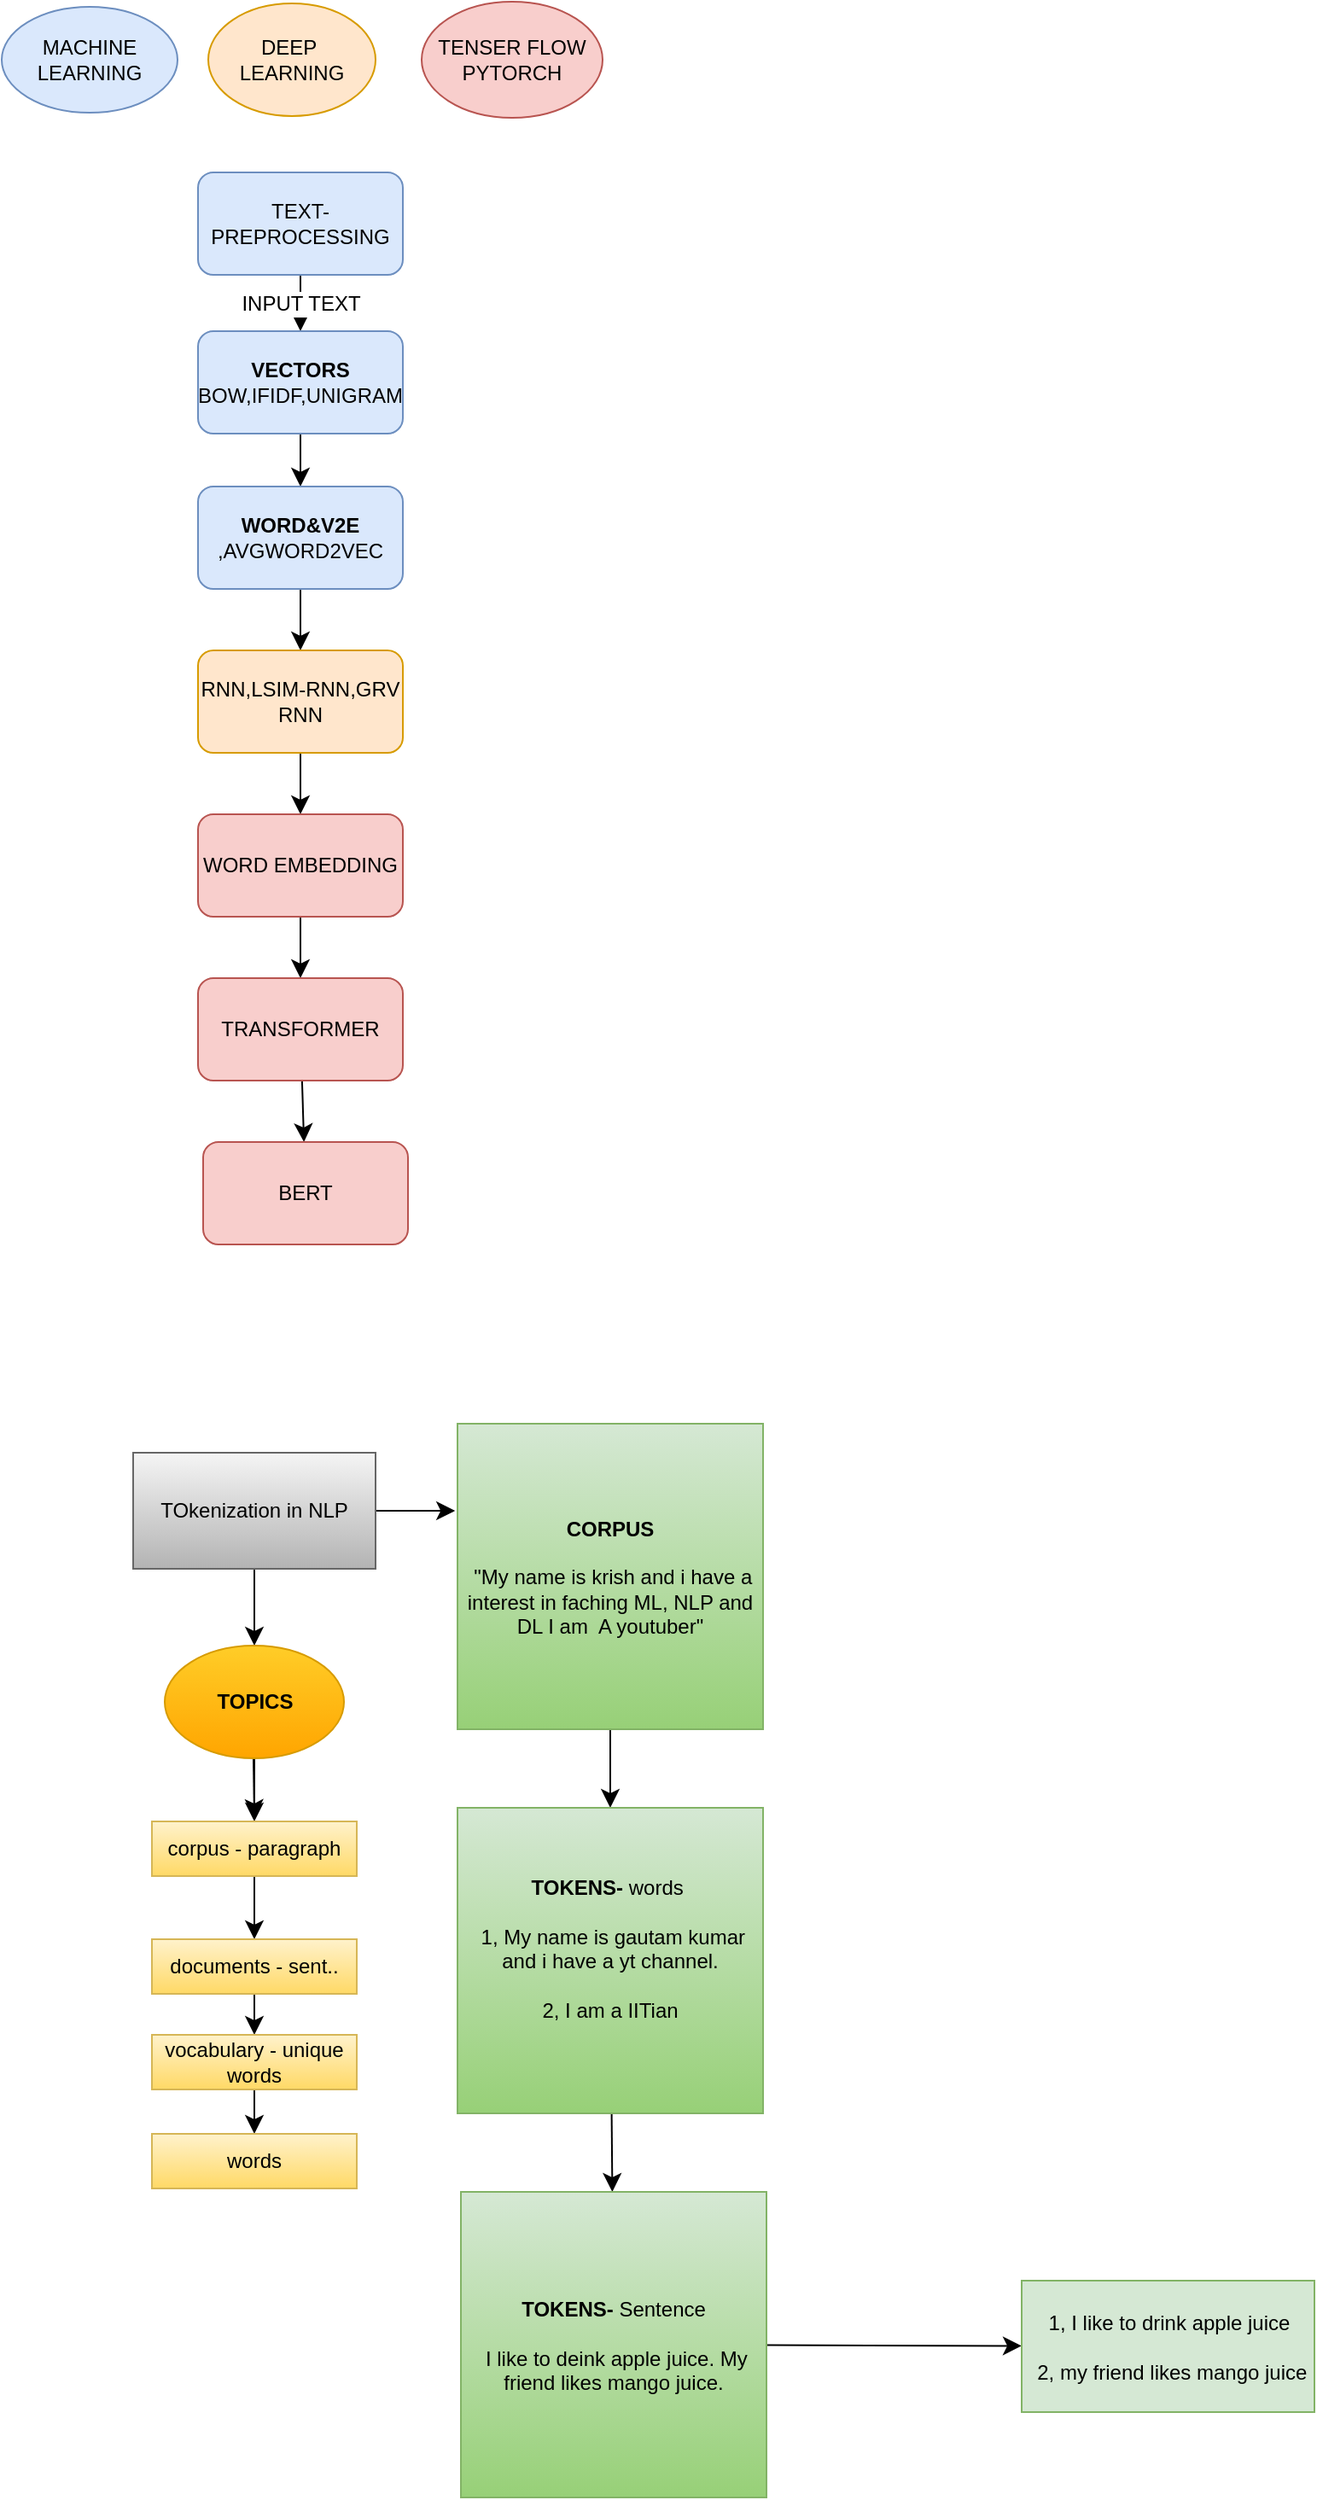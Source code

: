 <mxfile version="26.0.6">
  <diagram name="Page-1" id="VSHnLUEzTOFXlSA0APoK">
    <mxGraphModel dx="801" dy="1286" grid="0" gridSize="10" guides="1" tooltips="1" connect="1" arrows="1" fold="1" page="0" pageScale="1" pageWidth="850" pageHeight="1100" math="0" shadow="0">
      <root>
        <mxCell id="0" />
        <mxCell id="1" parent="0" />
        <mxCell id="pYpgDQX069rLwjjJaZUn-4" value="INPUT TEXT" style="edgeStyle=none;curved=1;rounded=0;orthogonalLoop=1;jettySize=auto;html=1;exitX=0.5;exitY=1;exitDx=0;exitDy=0;entryX=0.5;entryY=0;entryDx=0;entryDy=0;fontSize=12;startSize=8;endSize=8;" edge="1" parent="1" source="pYpgDQX069rLwjjJaZUn-2" target="pYpgDQX069rLwjjJaZUn-3">
          <mxGeometry relative="1" as="geometry" />
        </mxCell>
        <mxCell id="pYpgDQX069rLwjjJaZUn-2" value="TEXT-PREPROCESSING" style="rounded=1;whiteSpace=wrap;html=1;fillColor=#dae8fc;strokeColor=#6c8ebf;" vertex="1" parent="1">
          <mxGeometry x="58" y="-71" width="120" height="60" as="geometry" />
        </mxCell>
        <mxCell id="pYpgDQX069rLwjjJaZUn-6" value="" style="edgeStyle=none;curved=1;rounded=0;orthogonalLoop=1;jettySize=auto;html=1;fontSize=12;startSize=8;endSize=8;" edge="1" parent="1" source="pYpgDQX069rLwjjJaZUn-3" target="pYpgDQX069rLwjjJaZUn-5">
          <mxGeometry relative="1" as="geometry" />
        </mxCell>
        <mxCell id="pYpgDQX069rLwjjJaZUn-3" value="&lt;b&gt;VECTORS&lt;/b&gt;&lt;br&gt;BOW,IFIDF,UNIGRAM" style="rounded=1;whiteSpace=wrap;html=1;fillColor=#dae8fc;strokeColor=#6c8ebf;" vertex="1" parent="1">
          <mxGeometry x="58" y="22" width="120" height="60" as="geometry" />
        </mxCell>
        <mxCell id="pYpgDQX069rLwjjJaZUn-9" value="" style="edgeStyle=none;curved=1;rounded=0;orthogonalLoop=1;jettySize=auto;html=1;fontSize=12;startSize=8;endSize=8;" edge="1" parent="1" source="pYpgDQX069rLwjjJaZUn-5" target="pYpgDQX069rLwjjJaZUn-8">
          <mxGeometry relative="1" as="geometry" />
        </mxCell>
        <mxCell id="pYpgDQX069rLwjjJaZUn-5" value="&lt;b&gt;WORD&amp;amp;V2E&lt;/b&gt;&lt;br&gt;,AVGWORD2VEC" style="whiteSpace=wrap;html=1;fillColor=#dae8fc;strokeColor=#6c8ebf;rounded=1;" vertex="1" parent="1">
          <mxGeometry x="58" y="113" width="120" height="60" as="geometry" />
        </mxCell>
        <mxCell id="pYpgDQX069rLwjjJaZUn-11" value="" style="edgeStyle=none;curved=1;rounded=0;orthogonalLoop=1;jettySize=auto;html=1;fontSize=12;startSize=8;endSize=8;" edge="1" parent="1" source="pYpgDQX069rLwjjJaZUn-8" target="pYpgDQX069rLwjjJaZUn-10">
          <mxGeometry relative="1" as="geometry" />
        </mxCell>
        <mxCell id="pYpgDQX069rLwjjJaZUn-8" value="RNN,LSIM-RNN,GRV RNN" style="whiteSpace=wrap;html=1;fillColor=#ffe6cc;strokeColor=#d79b00;rounded=1;" vertex="1" parent="1">
          <mxGeometry x="58" y="209" width="120" height="60" as="geometry" />
        </mxCell>
        <mxCell id="pYpgDQX069rLwjjJaZUn-13" value="" style="edgeStyle=none;curved=1;rounded=0;orthogonalLoop=1;jettySize=auto;html=1;fontSize=12;startSize=8;endSize=8;" edge="1" parent="1" source="pYpgDQX069rLwjjJaZUn-10" target="pYpgDQX069rLwjjJaZUn-12">
          <mxGeometry relative="1" as="geometry" />
        </mxCell>
        <mxCell id="pYpgDQX069rLwjjJaZUn-10" value="WORD EMBEDDING" style="whiteSpace=wrap;html=1;fillColor=#f8cecc;strokeColor=#b85450;rounded=1;" vertex="1" parent="1">
          <mxGeometry x="58" y="305" width="120" height="60" as="geometry" />
        </mxCell>
        <mxCell id="pYpgDQX069rLwjjJaZUn-15" value="" style="edgeStyle=none;curved=1;rounded=0;orthogonalLoop=1;jettySize=auto;html=1;fontSize=12;startSize=8;endSize=8;" edge="1" parent="1" source="pYpgDQX069rLwjjJaZUn-12" target="pYpgDQX069rLwjjJaZUn-14">
          <mxGeometry relative="1" as="geometry" />
        </mxCell>
        <mxCell id="pYpgDQX069rLwjjJaZUn-12" value="TRANSFORMER" style="whiteSpace=wrap;html=1;fillColor=#f8cecc;strokeColor=#b85450;rounded=1;" vertex="1" parent="1">
          <mxGeometry x="58" y="401" width="120" height="60" as="geometry" />
        </mxCell>
        <mxCell id="pYpgDQX069rLwjjJaZUn-14" value="BERT" style="whiteSpace=wrap;html=1;fillColor=#f8cecc;strokeColor=#b85450;rounded=1;" vertex="1" parent="1">
          <mxGeometry x="61" y="497" width="120" height="60" as="geometry" />
        </mxCell>
        <mxCell id="pYpgDQX069rLwjjJaZUn-16" value="MACHINE LEARNING" style="ellipse;whiteSpace=wrap;html=1;fillColor=#dae8fc;strokeColor=#6c8ebf;" vertex="1" parent="1">
          <mxGeometry x="-57" y="-168" width="103" height="62" as="geometry" />
        </mxCell>
        <mxCell id="pYpgDQX069rLwjjJaZUn-17" value="DEEP&amp;nbsp;&lt;br&gt;LEARNING" style="ellipse;whiteSpace=wrap;html=1;fillColor=#ffe6cc;strokeColor=#d79b00;" vertex="1" parent="1">
          <mxGeometry x="64" y="-170" width="98" height="66" as="geometry" />
        </mxCell>
        <mxCell id="pYpgDQX069rLwjjJaZUn-18" value="TENSER FLOW&lt;br&gt;PYTORCH" style="ellipse;whiteSpace=wrap;html=1;fillColor=#f8cecc;strokeColor=#b85450;" vertex="1" parent="1">
          <mxGeometry x="189" y="-171" width="106" height="68" as="geometry" />
        </mxCell>
        <mxCell id="pYpgDQX069rLwjjJaZUn-21" value="" style="edgeStyle=none;curved=1;rounded=0;orthogonalLoop=1;jettySize=auto;html=1;fontSize=12;startSize=8;endSize=8;" edge="1" parent="1" source="pYpgDQX069rLwjjJaZUn-19" target="pYpgDQX069rLwjjJaZUn-20">
          <mxGeometry relative="1" as="geometry" />
        </mxCell>
        <mxCell id="pYpgDQX069rLwjjJaZUn-28" style="edgeStyle=none;curved=1;rounded=0;orthogonalLoop=1;jettySize=auto;html=1;exitX=1;exitY=0.5;exitDx=0;exitDy=0;fontSize=12;startSize=8;endSize=8;" edge="1" parent="1" source="pYpgDQX069rLwjjJaZUn-19">
          <mxGeometry relative="1" as="geometry">
            <mxPoint x="208.6" y="713" as="targetPoint" />
          </mxGeometry>
        </mxCell>
        <mxCell id="pYpgDQX069rLwjjJaZUn-19" value="TOkenization in NLP" style="rounded=0;whiteSpace=wrap;html=1;fillColor=#f5f5f5;strokeColor=#666666;gradientColor=#b3b3b3;" vertex="1" parent="1">
          <mxGeometry x="20" y="679" width="142" height="68" as="geometry" />
        </mxCell>
        <mxCell id="pYpgDQX069rLwjjJaZUn-23" style="edgeStyle=none;curved=1;rounded=0;orthogonalLoop=1;jettySize=auto;html=1;exitX=0.5;exitY=1;exitDx=0;exitDy=0;fontSize=12;startSize=8;endSize=8;" edge="1" parent="1">
          <mxGeometry relative="1" as="geometry">
            <mxPoint x="91" y="893" as="targetPoint" />
            <mxPoint x="90.5" y="858" as="sourcePoint" />
          </mxGeometry>
        </mxCell>
        <mxCell id="pYpgDQX069rLwjjJaZUn-27" value="" style="edgeStyle=none;curved=1;rounded=0;orthogonalLoop=1;jettySize=auto;html=1;fontSize=12;startSize=8;endSize=8;" edge="1" parent="1" source="pYpgDQX069rLwjjJaZUn-20" target="pYpgDQX069rLwjjJaZUn-26">
          <mxGeometry relative="1" as="geometry" />
        </mxCell>
        <mxCell id="pYpgDQX069rLwjjJaZUn-20" value="&lt;b&gt;TOPICS&lt;/b&gt;" style="ellipse;whiteSpace=wrap;html=1;rounded=0;fillColor=#ffcd28;gradientColor=#ffa500;strokeColor=#d79b00;" vertex="1" parent="1">
          <mxGeometry x="38.5" y="792" width="105" height="66" as="geometry" />
        </mxCell>
        <mxCell id="pYpgDQX069rLwjjJaZUn-32" value="" style="edgeStyle=none;curved=1;rounded=0;orthogonalLoop=1;jettySize=auto;html=1;fontSize=12;startSize=8;endSize=8;" edge="1" parent="1" source="pYpgDQX069rLwjjJaZUn-26" target="pYpgDQX069rLwjjJaZUn-31">
          <mxGeometry relative="1" as="geometry" />
        </mxCell>
        <mxCell id="pYpgDQX069rLwjjJaZUn-26" value="corpus - paragraph" style="whiteSpace=wrap;html=1;rounded=0;fillColor=#fff2cc;gradientColor=#ffd966;strokeColor=#d6b656;" vertex="1" parent="1">
          <mxGeometry x="31" y="895" width="120" height="32" as="geometry" />
        </mxCell>
        <mxCell id="pYpgDQX069rLwjjJaZUn-38" value="" style="edgeStyle=none;curved=1;rounded=0;orthogonalLoop=1;jettySize=auto;html=1;fontSize=12;startSize=8;endSize=8;" edge="1" parent="1" source="pYpgDQX069rLwjjJaZUn-29" target="pYpgDQX069rLwjjJaZUn-37">
          <mxGeometry relative="1" as="geometry" />
        </mxCell>
        <mxCell id="pYpgDQX069rLwjjJaZUn-29" value="&lt;b&gt;CORPUS&lt;br&gt;&lt;br&gt;&lt;/b&gt;&amp;nbsp;&quot;My name is krish and i have a interest in faching ML, NLP and DL I am&amp;nbsp; A youtuber&quot;" style="whiteSpace=wrap;html=1;aspect=fixed;fillColor=#d5e8d4;gradientColor=#97d077;strokeColor=#82b366;" vertex="1" parent="1">
          <mxGeometry x="210" y="662" width="179" height="179" as="geometry" />
        </mxCell>
        <mxCell id="pYpgDQX069rLwjjJaZUn-34" value="" style="edgeStyle=none;curved=1;rounded=0;orthogonalLoop=1;jettySize=auto;html=1;fontSize=12;startSize=8;endSize=8;" edge="1" parent="1" source="pYpgDQX069rLwjjJaZUn-31" target="pYpgDQX069rLwjjJaZUn-33">
          <mxGeometry relative="1" as="geometry" />
        </mxCell>
        <mxCell id="pYpgDQX069rLwjjJaZUn-31" value="documents - sent.." style="whiteSpace=wrap;html=1;rounded=0;fillColor=#fff2cc;gradientColor=#ffd966;strokeColor=#d6b656;" vertex="1" parent="1">
          <mxGeometry x="31" y="964" width="120" height="32" as="geometry" />
        </mxCell>
        <mxCell id="pYpgDQX069rLwjjJaZUn-36" value="" style="edgeStyle=none;curved=1;rounded=0;orthogonalLoop=1;jettySize=auto;html=1;fontSize=12;startSize=8;endSize=8;" edge="1" parent="1" source="pYpgDQX069rLwjjJaZUn-33" target="pYpgDQX069rLwjjJaZUn-35">
          <mxGeometry relative="1" as="geometry" />
        </mxCell>
        <mxCell id="pYpgDQX069rLwjjJaZUn-33" value="vocabulary - unique words" style="whiteSpace=wrap;html=1;rounded=0;fillColor=#fff2cc;gradientColor=#ffd966;strokeColor=#d6b656;" vertex="1" parent="1">
          <mxGeometry x="31" y="1020" width="120" height="32" as="geometry" />
        </mxCell>
        <mxCell id="pYpgDQX069rLwjjJaZUn-35" value="words" style="whiteSpace=wrap;html=1;rounded=0;fillColor=#fff2cc;gradientColor=#ffd966;strokeColor=#d6b656;" vertex="1" parent="1">
          <mxGeometry x="31" y="1078" width="120" height="32" as="geometry" />
        </mxCell>
        <mxCell id="pYpgDQX069rLwjjJaZUn-40" value="" style="edgeStyle=none;curved=1;rounded=0;orthogonalLoop=1;jettySize=auto;html=1;fontSize=12;startSize=8;endSize=8;" edge="1" parent="1" source="pYpgDQX069rLwjjJaZUn-37" target="pYpgDQX069rLwjjJaZUn-39">
          <mxGeometry relative="1" as="geometry" />
        </mxCell>
        <mxCell id="pYpgDQX069rLwjjJaZUn-37" value="&lt;b&gt;TOKENS- &lt;/b&gt;words&amp;nbsp;&lt;br&gt;&lt;br&gt;&amp;nbsp;1, My name is gautam kumar and i have a yt channel.&lt;br&gt;&lt;br&gt;2, I am a IITian&lt;br&gt;&lt;div&gt;&lt;br&gt;&lt;/div&gt;" style="whiteSpace=wrap;html=1;aspect=fixed;fillColor=#d5e8d4;gradientColor=#97d077;strokeColor=#82b366;" vertex="1" parent="1">
          <mxGeometry x="210" y="887" width="179" height="179" as="geometry" />
        </mxCell>
        <mxCell id="pYpgDQX069rLwjjJaZUn-42" value="" style="edgeStyle=none;curved=1;rounded=0;orthogonalLoop=1;jettySize=auto;html=1;fontSize=12;startSize=8;endSize=8;" edge="1" parent="1" source="pYpgDQX069rLwjjJaZUn-39" target="pYpgDQX069rLwjjJaZUn-41">
          <mxGeometry relative="1" as="geometry" />
        </mxCell>
        <mxCell id="pYpgDQX069rLwjjJaZUn-39" value="&lt;b&gt;TOKENS- &lt;/b&gt;Sentence&lt;br&gt;&lt;br&gt;&amp;nbsp;I like to deink apple juice. My friend likes mango juice." style="whiteSpace=wrap;html=1;aspect=fixed;fillColor=#d5e8d4;gradientColor=#97d077;strokeColor=#82b366;" vertex="1" parent="1">
          <mxGeometry x="212" y="1112" width="179" height="179" as="geometry" />
        </mxCell>
        <mxCell id="pYpgDQX069rLwjjJaZUn-41" value="1, I like to drink apple juice&lt;br&gt;&lt;br&gt;&amp;nbsp;2, my friend likes mango juice" style="whiteSpace=wrap;html=1;fillColor=#d5e8d4;strokeColor=#82b366;" vertex="1" parent="1">
          <mxGeometry x="540.5" y="1164" width="171.5" height="77" as="geometry" />
        </mxCell>
      </root>
    </mxGraphModel>
  </diagram>
</mxfile>
